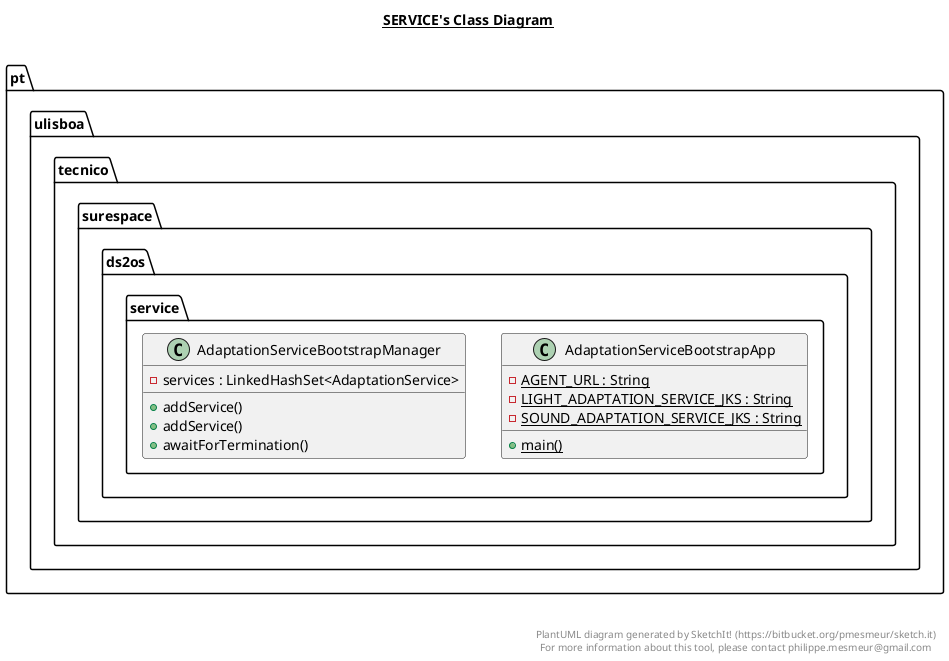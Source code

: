 @startuml

title __SERVICE's Class Diagram__\n

  namespace pt.ulisboa.tecnico.surespace.ds2os.service {
    class pt.ulisboa.tecnico.surespace.ds2os.service.AdaptationServiceBootstrapApp {
        {static} - AGENT_URL : String
        {static} - LIGHT_ADAPTATION_SERVICE_JKS : String
        {static} - SOUND_ADAPTATION_SERVICE_JKS : String
        {static} + main()
    }
  }
  

  namespace pt.ulisboa.tecnico.surespace.ds2os.service {
    class pt.ulisboa.tecnico.surespace.ds2os.service.AdaptationServiceBootstrapManager {
        - services : LinkedHashSet<AdaptationService>
        + addService()
        + addService()
        + awaitForTermination()
    }
  }
  



right footer


PlantUML diagram generated by SketchIt! (https://bitbucket.org/pmesmeur/sketch.it)
For more information about this tool, please contact philippe.mesmeur@gmail.com
endfooter

@enduml
